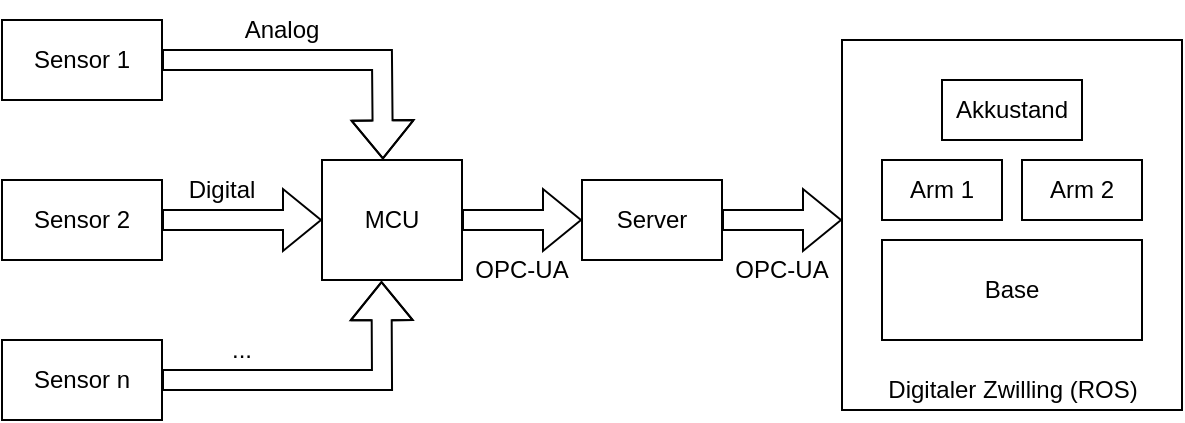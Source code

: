 <mxfile version="21.7.2" type="github">
  <diagram name="Page-1" id="zlk5ezC4eo5p-WXBBtBM">
    <mxGraphModel dx="819" dy="531" grid="1" gridSize="10" guides="1" tooltips="1" connect="1" arrows="1" fold="1" page="1" pageScale="1" pageWidth="850" pageHeight="1100" math="0" shadow="0">
      <root>
        <mxCell id="0" />
        <mxCell id="1" parent="0" />
        <mxCell id="FQmfqQlBrgT3XAdnYloM-1" value="Sensor 1" style="rounded=0;whiteSpace=wrap;html=1;" parent="1" vertex="1">
          <mxGeometry x="80" y="200" width="80" height="40" as="geometry" />
        </mxCell>
        <mxCell id="FQmfqQlBrgT3XAdnYloM-2" value="Sensor 2" style="rounded=0;whiteSpace=wrap;html=1;" parent="1" vertex="1">
          <mxGeometry x="80" y="280" width="80" height="40" as="geometry" />
        </mxCell>
        <mxCell id="FQmfqQlBrgT3XAdnYloM-4" value="Sensor n" style="rounded=0;whiteSpace=wrap;html=1;" parent="1" vertex="1">
          <mxGeometry x="80" y="360" width="80" height="40" as="geometry" />
        </mxCell>
        <mxCell id="FQmfqQlBrgT3XAdnYloM-5" value="MCU" style="rounded=0;whiteSpace=wrap;html=1;" parent="1" vertex="1">
          <mxGeometry x="240" y="270" width="70" height="60" as="geometry" />
        </mxCell>
        <mxCell id="FQmfqQlBrgT3XAdnYloM-8" value="" style="shape=flexArrow;endArrow=classic;html=1;rounded=0;exitX=1;exitY=0.5;exitDx=0;exitDy=0;" parent="1" source="FQmfqQlBrgT3XAdnYloM-2" target="FQmfqQlBrgT3XAdnYloM-5" edge="1">
          <mxGeometry width="50" height="50" relative="1" as="geometry">
            <mxPoint x="290" y="390" as="sourcePoint" />
            <mxPoint x="340" y="340" as="targetPoint" />
          </mxGeometry>
        </mxCell>
        <mxCell id="FQmfqQlBrgT3XAdnYloM-9" value="" style="shape=flexArrow;endArrow=classic;html=1;rounded=0;exitX=1;exitY=0.5;exitDx=0;exitDy=0;entryX=0.425;entryY=1.01;entryDx=0;entryDy=0;entryPerimeter=0;" parent="1" source="FQmfqQlBrgT3XAdnYloM-4" target="FQmfqQlBrgT3XAdnYloM-5" edge="1">
          <mxGeometry width="50" height="50" relative="1" as="geometry">
            <mxPoint x="290" y="390" as="sourcePoint" />
            <mxPoint x="340" y="340" as="targetPoint" />
            <Array as="points">
              <mxPoint x="270" y="380" />
            </Array>
          </mxGeometry>
        </mxCell>
        <mxCell id="FQmfqQlBrgT3XAdnYloM-10" value="" style="shape=flexArrow;endArrow=classic;html=1;rounded=0;exitX=1;exitY=0.5;exitDx=0;exitDy=0;entryX=0.435;entryY=-0.005;entryDx=0;entryDy=0;entryPerimeter=0;" parent="1" source="FQmfqQlBrgT3XAdnYloM-1" target="FQmfqQlBrgT3XAdnYloM-5" edge="1">
          <mxGeometry width="50" height="50" relative="1" as="geometry">
            <mxPoint x="290" y="390" as="sourcePoint" />
            <mxPoint x="270" y="260" as="targetPoint" />
            <Array as="points">
              <mxPoint x="270" y="220" />
            </Array>
          </mxGeometry>
        </mxCell>
        <mxCell id="FQmfqQlBrgT3XAdnYloM-11" value="Analog" style="text;html=1;strokeColor=none;fillColor=none;align=center;verticalAlign=middle;whiteSpace=wrap;rounded=0;" parent="1" vertex="1">
          <mxGeometry x="190" y="190" width="60" height="30" as="geometry" />
        </mxCell>
        <mxCell id="FQmfqQlBrgT3XAdnYloM-12" value="Digital" style="text;html=1;strokeColor=none;fillColor=none;align=center;verticalAlign=middle;whiteSpace=wrap;rounded=0;" parent="1" vertex="1">
          <mxGeometry x="160" y="270" width="60" height="30" as="geometry" />
        </mxCell>
        <mxCell id="FQmfqQlBrgT3XAdnYloM-13" value="..." style="text;html=1;strokeColor=none;fillColor=none;align=center;verticalAlign=middle;whiteSpace=wrap;rounded=0;" parent="1" vertex="1">
          <mxGeometry x="170" y="350" width="60" height="30" as="geometry" />
        </mxCell>
        <mxCell id="FQmfqQlBrgT3XAdnYloM-23" value="" style="shape=flexArrow;endArrow=classic;html=1;rounded=0;exitX=1;exitY=0.5;exitDx=0;exitDy=0;" parent="1" source="FQmfqQlBrgT3XAdnYloM-5" edge="1">
          <mxGeometry width="50" height="50" relative="1" as="geometry">
            <mxPoint x="460" y="330" as="sourcePoint" />
            <mxPoint x="370" y="300" as="targetPoint" />
          </mxGeometry>
        </mxCell>
        <mxCell id="FQmfqQlBrgT3XAdnYloM-24" value="OPC-UA" style="text;html=1;strokeColor=none;fillColor=none;align=center;verticalAlign=middle;whiteSpace=wrap;rounded=0;" parent="1" vertex="1">
          <mxGeometry x="300" y="310" width="80" height="30" as="geometry" />
        </mxCell>
        <mxCell id="WpRCeQGnWYd4xtdXqtZH-3" value="" style="group" parent="1" vertex="1" connectable="0">
          <mxGeometry x="500" y="210" width="170" height="190" as="geometry" />
        </mxCell>
        <mxCell id="FQmfqQlBrgT3XAdnYloM-21" value="" style="rounded=0;whiteSpace=wrap;html=1;" parent="WpRCeQGnWYd4xtdXqtZH-3" vertex="1">
          <mxGeometry width="170" height="185" as="geometry" />
        </mxCell>
        <mxCell id="FQmfqQlBrgT3XAdnYloM-15" value="Base" style="rounded=0;whiteSpace=wrap;html=1;" parent="WpRCeQGnWYd4xtdXqtZH-3" vertex="1">
          <mxGeometry x="20" y="100" width="130" height="50" as="geometry" />
        </mxCell>
        <mxCell id="FQmfqQlBrgT3XAdnYloM-16" value="Arm 1" style="rounded=0;whiteSpace=wrap;html=1;" parent="WpRCeQGnWYd4xtdXqtZH-3" vertex="1">
          <mxGeometry x="20" y="60" width="60" height="30" as="geometry" />
        </mxCell>
        <mxCell id="FQmfqQlBrgT3XAdnYloM-19" value="Arm 2" style="rounded=0;whiteSpace=wrap;html=1;" parent="WpRCeQGnWYd4xtdXqtZH-3" vertex="1">
          <mxGeometry x="90" y="60" width="60" height="30" as="geometry" />
        </mxCell>
        <mxCell id="FQmfqQlBrgT3XAdnYloM-20" value="Akkustand" style="rounded=0;whiteSpace=wrap;html=1;" parent="WpRCeQGnWYd4xtdXqtZH-3" vertex="1">
          <mxGeometry x="50" y="20" width="70" height="30" as="geometry" />
        </mxCell>
        <mxCell id="WpRCeQGnWYd4xtdXqtZH-1" value="Digitaler Zwilling (ROS)" style="text;html=1;strokeColor=none;fillColor=none;align=center;verticalAlign=middle;whiteSpace=wrap;rounded=0;" parent="WpRCeQGnWYd4xtdXqtZH-3" vertex="1">
          <mxGeometry x="17.5" y="160" width="135" height="30" as="geometry" />
        </mxCell>
        <mxCell id="WpRCeQGnWYd4xtdXqtZH-7" value="" style="shape=flexArrow;endArrow=classic;html=1;rounded=0;exitX=1;exitY=0.5;exitDx=0;exitDy=0;" parent="1" edge="1" source="KOSnxPY6G2vKbSCVMbJ9-1">
          <mxGeometry width="50" height="50" relative="1" as="geometry">
            <mxPoint x="451" y="300" as="sourcePoint" />
            <mxPoint x="500" y="300" as="targetPoint" />
          </mxGeometry>
        </mxCell>
        <mxCell id="KOSnxPY6G2vKbSCVMbJ9-1" value="Server" style="rounded=0;whiteSpace=wrap;html=1;" vertex="1" parent="1">
          <mxGeometry x="370" y="280" width="70" height="40" as="geometry" />
        </mxCell>
        <mxCell id="KOSnxPY6G2vKbSCVMbJ9-3" value="OPC-UA" style="text;html=1;strokeColor=none;fillColor=none;align=center;verticalAlign=middle;whiteSpace=wrap;rounded=0;" vertex="1" parent="1">
          <mxGeometry x="430" y="310" width="80" height="30" as="geometry" />
        </mxCell>
      </root>
    </mxGraphModel>
  </diagram>
</mxfile>
